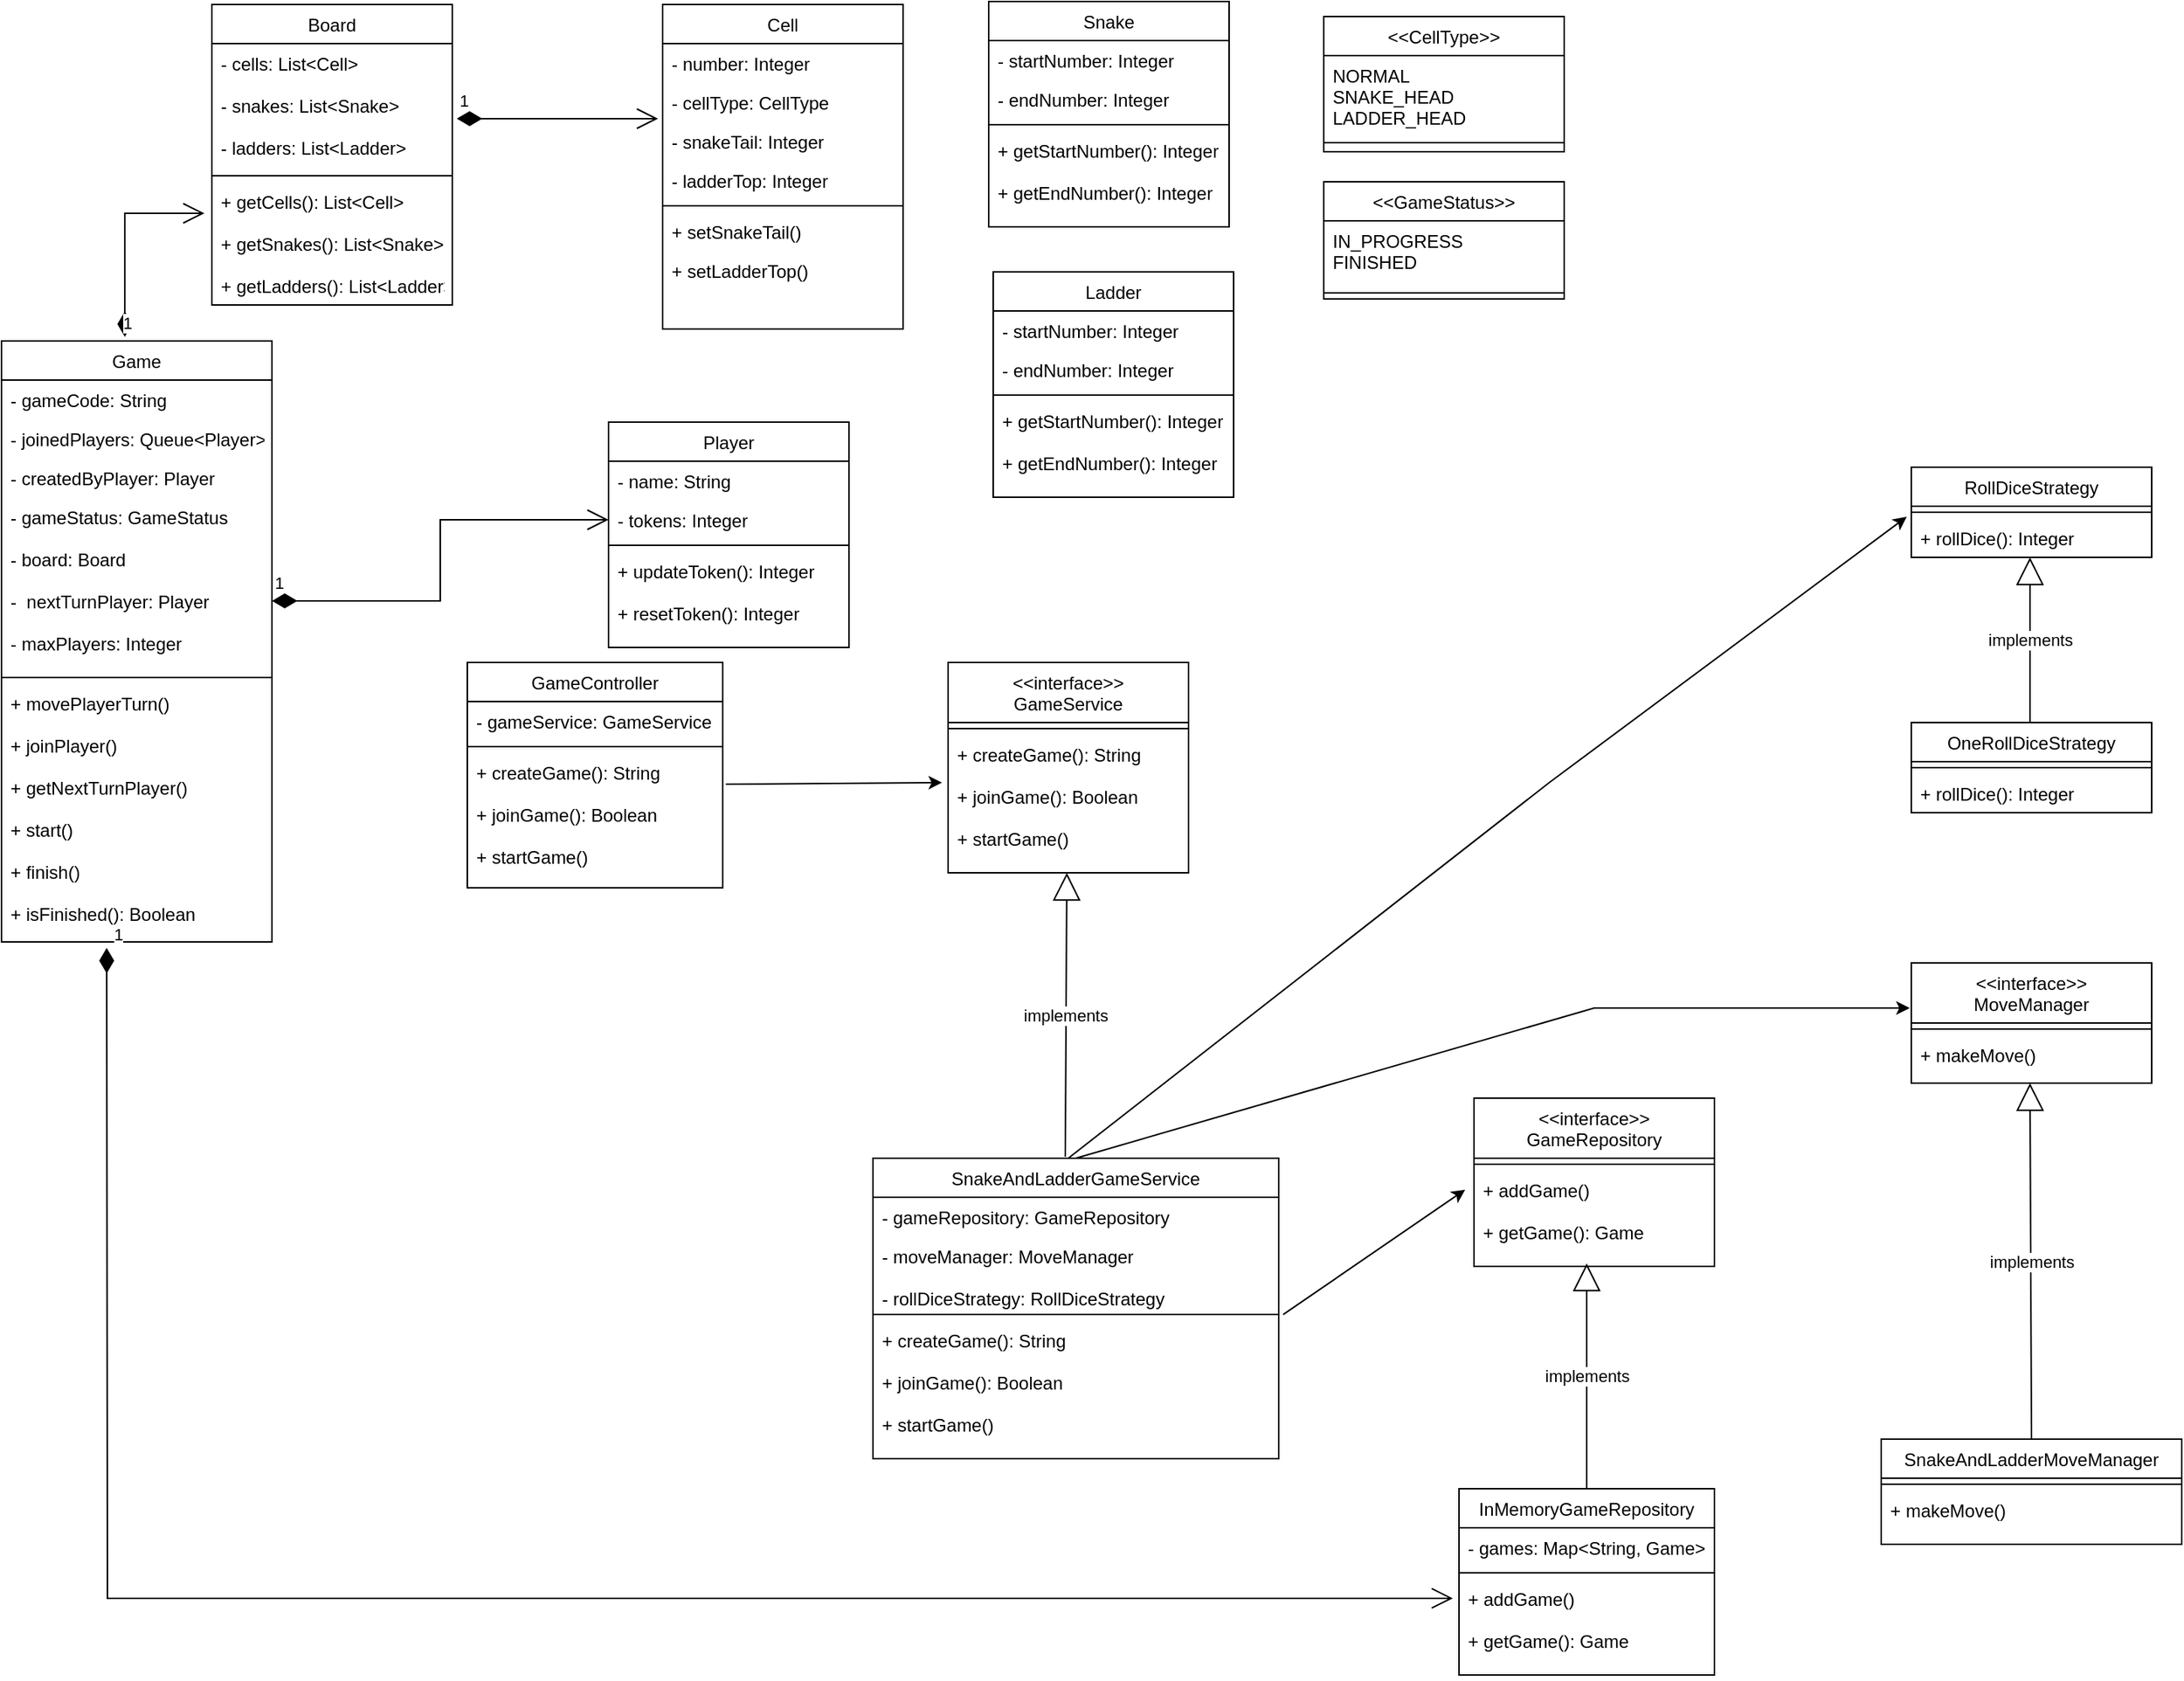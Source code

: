 <mxfile version="21.2.9" type="github">
  <diagram id="C5RBs43oDa-KdzZeNtuy" name="Page-1">
    <mxGraphModel dx="2177" dy="1227" grid="1" gridSize="10" guides="1" tooltips="1" connect="1" arrows="1" fold="1" page="1" pageScale="1" pageWidth="827" pageHeight="1169" math="0" shadow="0">
      <root>
        <mxCell id="WIyWlLk6GJQsqaUBKTNV-0" />
        <mxCell id="WIyWlLk6GJQsqaUBKTNV-1" parent="WIyWlLk6GJQsqaUBKTNV-0" />
        <mxCell id="zkfFHV4jXpPFQw0GAbJ--17" value="Cell" style="swimlane;fontStyle=0;align=center;verticalAlign=top;childLayout=stackLayout;horizontal=1;startSize=26;horizontalStack=0;resizeParent=1;resizeLast=0;collapsible=1;marginBottom=0;rounded=0;shadow=0;strokeWidth=1;" parent="WIyWlLk6GJQsqaUBKTNV-1" vertex="1">
          <mxGeometry x="450" y="2" width="160" height="216" as="geometry">
            <mxRectangle x="550" y="140" width="160" height="26" as="alternateBounds" />
          </mxGeometry>
        </mxCell>
        <mxCell id="zkfFHV4jXpPFQw0GAbJ--18" value="- number: Integer" style="text;align=left;verticalAlign=top;spacingLeft=4;spacingRight=4;overflow=hidden;rotatable=0;points=[[0,0.5],[1,0.5]];portConstraint=eastwest;" parent="zkfFHV4jXpPFQw0GAbJ--17" vertex="1">
          <mxGeometry y="26" width="160" height="26" as="geometry" />
        </mxCell>
        <mxCell id="zkfFHV4jXpPFQw0GAbJ--19" value="- cellType: CellType" style="text;align=left;verticalAlign=top;spacingLeft=4;spacingRight=4;overflow=hidden;rotatable=0;points=[[0,0.5],[1,0.5]];portConstraint=eastwest;rounded=0;shadow=0;html=0;" parent="zkfFHV4jXpPFQw0GAbJ--17" vertex="1">
          <mxGeometry y="52" width="160" height="26" as="geometry" />
        </mxCell>
        <mxCell id="zkfFHV4jXpPFQw0GAbJ--20" value="- snakeTail: Integer" style="text;align=left;verticalAlign=top;spacingLeft=4;spacingRight=4;overflow=hidden;rotatable=0;points=[[0,0.5],[1,0.5]];portConstraint=eastwest;rounded=0;shadow=0;html=0;" parent="zkfFHV4jXpPFQw0GAbJ--17" vertex="1">
          <mxGeometry y="78" width="160" height="26" as="geometry" />
        </mxCell>
        <mxCell id="zkfFHV4jXpPFQw0GAbJ--21" value="- ladderTop: Integer" style="text;align=left;verticalAlign=top;spacingLeft=4;spacingRight=4;overflow=hidden;rotatable=0;points=[[0,0.5],[1,0.5]];portConstraint=eastwest;rounded=0;shadow=0;html=0;" parent="zkfFHV4jXpPFQw0GAbJ--17" vertex="1">
          <mxGeometry y="104" width="160" height="26" as="geometry" />
        </mxCell>
        <mxCell id="zkfFHV4jXpPFQw0GAbJ--23" value="" style="line;html=1;strokeWidth=1;align=left;verticalAlign=middle;spacingTop=-1;spacingLeft=3;spacingRight=3;rotatable=0;labelPosition=right;points=[];portConstraint=eastwest;" parent="zkfFHV4jXpPFQw0GAbJ--17" vertex="1">
          <mxGeometry y="130" width="160" height="8" as="geometry" />
        </mxCell>
        <mxCell id="zkfFHV4jXpPFQw0GAbJ--24" value="+ setSnakeTail()" style="text;align=left;verticalAlign=top;spacingLeft=4;spacingRight=4;overflow=hidden;rotatable=0;points=[[0,0.5],[1,0.5]];portConstraint=eastwest;" parent="zkfFHV4jXpPFQw0GAbJ--17" vertex="1">
          <mxGeometry y="138" width="160" height="26" as="geometry" />
        </mxCell>
        <mxCell id="zkfFHV4jXpPFQw0GAbJ--25" value="+ setLadderTop()" style="text;align=left;verticalAlign=top;spacingLeft=4;spacingRight=4;overflow=hidden;rotatable=0;points=[[0,0.5],[1,0.5]];portConstraint=eastwest;" parent="zkfFHV4jXpPFQw0GAbJ--17" vertex="1">
          <mxGeometry y="164" width="160" height="26" as="geometry" />
        </mxCell>
        <mxCell id="9bd_ATraRKnkrkpEEzWT-12" value="Game" style="swimlane;fontStyle=0;align=center;verticalAlign=top;childLayout=stackLayout;horizontal=1;startSize=26;horizontalStack=0;resizeParent=1;resizeLast=0;collapsible=1;marginBottom=0;rounded=0;shadow=0;strokeWidth=1;" parent="WIyWlLk6GJQsqaUBKTNV-1" vertex="1">
          <mxGeometry x="10" y="226" width="180" height="400" as="geometry">
            <mxRectangle x="550" y="140" width="160" height="26" as="alternateBounds" />
          </mxGeometry>
        </mxCell>
        <mxCell id="9bd_ATraRKnkrkpEEzWT-13" value="- gameCode: String" style="text;align=left;verticalAlign=top;spacingLeft=4;spacingRight=4;overflow=hidden;rotatable=0;points=[[0,0.5],[1,0.5]];portConstraint=eastwest;" parent="9bd_ATraRKnkrkpEEzWT-12" vertex="1">
          <mxGeometry y="26" width="180" height="26" as="geometry" />
        </mxCell>
        <mxCell id="9bd_ATraRKnkrkpEEzWT-14" value="- joinedPlayers: Queue&lt;Player&gt;" style="text;align=left;verticalAlign=top;spacingLeft=4;spacingRight=4;overflow=hidden;rotatable=0;points=[[0,0.5],[1,0.5]];portConstraint=eastwest;rounded=0;shadow=0;html=0;" parent="9bd_ATraRKnkrkpEEzWT-12" vertex="1">
          <mxGeometry y="52" width="180" height="26" as="geometry" />
        </mxCell>
        <mxCell id="9bd_ATraRKnkrkpEEzWT-15" value="- createdByPlayer: Player" style="text;align=left;verticalAlign=top;spacingLeft=4;spacingRight=4;overflow=hidden;rotatable=0;points=[[0,0.5],[1,0.5]];portConstraint=eastwest;rounded=0;shadow=0;html=0;" parent="9bd_ATraRKnkrkpEEzWT-12" vertex="1">
          <mxGeometry y="78" width="180" height="26" as="geometry" />
        </mxCell>
        <mxCell id="9bd_ATraRKnkrkpEEzWT-16" value="- gameStatus: GameStatus&#xa;&#xa;- board: Board&#xa;&#xa;-  nextTurnPlayer: Player&#xa;&#xa;- maxPlayers: Integer" style="text;align=left;verticalAlign=top;spacingLeft=4;spacingRight=4;overflow=hidden;rotatable=0;points=[[0,0.5],[1,0.5]];portConstraint=eastwest;rounded=0;shadow=0;html=0;" parent="9bd_ATraRKnkrkpEEzWT-12" vertex="1">
          <mxGeometry y="104" width="180" height="116" as="geometry" />
        </mxCell>
        <mxCell id="9bd_ATraRKnkrkpEEzWT-17" value="" style="line;html=1;strokeWidth=1;align=left;verticalAlign=middle;spacingTop=-1;spacingLeft=3;spacingRight=3;rotatable=0;labelPosition=right;points=[];portConstraint=eastwest;" parent="9bd_ATraRKnkrkpEEzWT-12" vertex="1">
          <mxGeometry y="220" width="180" height="8" as="geometry" />
        </mxCell>
        <mxCell id="9bd_ATraRKnkrkpEEzWT-19" value="+ movePlayerTurn()&#xa;&#xa;+ joinPlayer()&#xa;&#xa;+ getNextTurnPlayer()&#xa;&#xa;+ start()&#xa;&#xa;+ finish()&#xa;&#xa;+ isFinished(): Boolean&#xa;&#xa;" style="text;align=left;verticalAlign=top;spacingLeft=4;spacingRight=4;overflow=hidden;rotatable=0;points=[[0,0.5],[1,0.5]];portConstraint=eastwest;" parent="9bd_ATraRKnkrkpEEzWT-12" vertex="1">
          <mxGeometry y="228" width="180" height="172" as="geometry" />
        </mxCell>
        <mxCell id="9bd_ATraRKnkrkpEEzWT-21" value="Ladder" style="swimlane;fontStyle=0;align=center;verticalAlign=top;childLayout=stackLayout;horizontal=1;startSize=26;horizontalStack=0;resizeParent=1;resizeLast=0;collapsible=1;marginBottom=0;rounded=0;shadow=0;strokeWidth=1;" parent="WIyWlLk6GJQsqaUBKTNV-1" vertex="1">
          <mxGeometry x="670" y="180" width="160" height="150" as="geometry">
            <mxRectangle x="550" y="140" width="160" height="26" as="alternateBounds" />
          </mxGeometry>
        </mxCell>
        <mxCell id="9bd_ATraRKnkrkpEEzWT-22" value="- startNumber: Integer " style="text;align=left;verticalAlign=top;spacingLeft=4;spacingRight=4;overflow=hidden;rotatable=0;points=[[0,0.5],[1,0.5]];portConstraint=eastwest;" parent="9bd_ATraRKnkrkpEEzWT-21" vertex="1">
          <mxGeometry y="26" width="160" height="26" as="geometry" />
        </mxCell>
        <mxCell id="9bd_ATraRKnkrkpEEzWT-23" value="- endNumber: Integer" style="text;align=left;verticalAlign=top;spacingLeft=4;spacingRight=4;overflow=hidden;rotatable=0;points=[[0,0.5],[1,0.5]];portConstraint=eastwest;rounded=0;shadow=0;html=0;" parent="9bd_ATraRKnkrkpEEzWT-21" vertex="1">
          <mxGeometry y="52" width="160" height="26" as="geometry" />
        </mxCell>
        <mxCell id="9bd_ATraRKnkrkpEEzWT-26" value="" style="line;html=1;strokeWidth=1;align=left;verticalAlign=middle;spacingTop=-1;spacingLeft=3;spacingRight=3;rotatable=0;labelPosition=right;points=[];portConstraint=eastwest;" parent="9bd_ATraRKnkrkpEEzWT-21" vertex="1">
          <mxGeometry y="78" width="160" height="8" as="geometry" />
        </mxCell>
        <mxCell id="9bd_ATraRKnkrkpEEzWT-27" value="+ getStartNumber(): Integer&#xa;&#xa;+ getEndNumber(): Integer" style="text;align=left;verticalAlign=top;spacingLeft=4;spacingRight=4;overflow=hidden;rotatable=0;points=[[0,0.5],[1,0.5]];portConstraint=eastwest;" parent="9bd_ATraRKnkrkpEEzWT-21" vertex="1">
          <mxGeometry y="86" width="160" height="64" as="geometry" />
        </mxCell>
        <mxCell id="9bd_ATraRKnkrkpEEzWT-28" value="Snake" style="swimlane;fontStyle=0;align=center;verticalAlign=top;childLayout=stackLayout;horizontal=1;startSize=26;horizontalStack=0;resizeParent=1;resizeLast=0;collapsible=1;marginBottom=0;rounded=0;shadow=0;strokeWidth=1;" parent="WIyWlLk6GJQsqaUBKTNV-1" vertex="1">
          <mxGeometry x="667" width="160" height="150" as="geometry">
            <mxRectangle x="550" y="140" width="160" height="26" as="alternateBounds" />
          </mxGeometry>
        </mxCell>
        <mxCell id="9bd_ATraRKnkrkpEEzWT-29" value="- startNumber: Integer " style="text;align=left;verticalAlign=top;spacingLeft=4;spacingRight=4;overflow=hidden;rotatable=0;points=[[0,0.5],[1,0.5]];portConstraint=eastwest;" parent="9bd_ATraRKnkrkpEEzWT-28" vertex="1">
          <mxGeometry y="26" width="160" height="26" as="geometry" />
        </mxCell>
        <mxCell id="9bd_ATraRKnkrkpEEzWT-30" value="- endNumber: Integer" style="text;align=left;verticalAlign=top;spacingLeft=4;spacingRight=4;overflow=hidden;rotatable=0;points=[[0,0.5],[1,0.5]];portConstraint=eastwest;rounded=0;shadow=0;html=0;" parent="9bd_ATraRKnkrkpEEzWT-28" vertex="1">
          <mxGeometry y="52" width="160" height="26" as="geometry" />
        </mxCell>
        <mxCell id="9bd_ATraRKnkrkpEEzWT-31" value="" style="line;html=1;strokeWidth=1;align=left;verticalAlign=middle;spacingTop=-1;spacingLeft=3;spacingRight=3;rotatable=0;labelPosition=right;points=[];portConstraint=eastwest;" parent="9bd_ATraRKnkrkpEEzWT-28" vertex="1">
          <mxGeometry y="78" width="160" height="8" as="geometry" />
        </mxCell>
        <mxCell id="9bd_ATraRKnkrkpEEzWT-32" value="+ getStartNumber(): Integer&#xa;&#xa;+ getEndNumber(): Integer" style="text;align=left;verticalAlign=top;spacingLeft=4;spacingRight=4;overflow=hidden;rotatable=0;points=[[0,0.5],[1,0.5]];portConstraint=eastwest;" parent="9bd_ATraRKnkrkpEEzWT-28" vertex="1">
          <mxGeometry y="86" width="160" height="64" as="geometry" />
        </mxCell>
        <mxCell id="9bd_ATraRKnkrkpEEzWT-33" value="Player" style="swimlane;fontStyle=0;align=center;verticalAlign=top;childLayout=stackLayout;horizontal=1;startSize=26;horizontalStack=0;resizeParent=1;resizeLast=0;collapsible=1;marginBottom=0;rounded=0;shadow=0;strokeWidth=1;" parent="WIyWlLk6GJQsqaUBKTNV-1" vertex="1">
          <mxGeometry x="414" y="280" width="160" height="150" as="geometry">
            <mxRectangle x="550" y="140" width="160" height="26" as="alternateBounds" />
          </mxGeometry>
        </mxCell>
        <mxCell id="9bd_ATraRKnkrkpEEzWT-34" value="- name: String " style="text;align=left;verticalAlign=top;spacingLeft=4;spacingRight=4;overflow=hidden;rotatable=0;points=[[0,0.5],[1,0.5]];portConstraint=eastwest;" parent="9bd_ATraRKnkrkpEEzWT-33" vertex="1">
          <mxGeometry y="26" width="160" height="26" as="geometry" />
        </mxCell>
        <mxCell id="9bd_ATraRKnkrkpEEzWT-35" value="- tokens: Integer" style="text;align=left;verticalAlign=top;spacingLeft=4;spacingRight=4;overflow=hidden;rotatable=0;points=[[0,0.5],[1,0.5]];portConstraint=eastwest;rounded=0;shadow=0;html=0;" parent="9bd_ATraRKnkrkpEEzWT-33" vertex="1">
          <mxGeometry y="52" width="160" height="26" as="geometry" />
        </mxCell>
        <mxCell id="9bd_ATraRKnkrkpEEzWT-36" value="" style="line;html=1;strokeWidth=1;align=left;verticalAlign=middle;spacingTop=-1;spacingLeft=3;spacingRight=3;rotatable=0;labelPosition=right;points=[];portConstraint=eastwest;" parent="9bd_ATraRKnkrkpEEzWT-33" vertex="1">
          <mxGeometry y="78" width="160" height="8" as="geometry" />
        </mxCell>
        <mxCell id="9bd_ATraRKnkrkpEEzWT-37" value="+ updateToken(): Integer&#xa;&#xa;+ resetToken(): Integer" style="text;align=left;verticalAlign=top;spacingLeft=4;spacingRight=4;overflow=hidden;rotatable=0;points=[[0,0.5],[1,0.5]];portConstraint=eastwest;" parent="9bd_ATraRKnkrkpEEzWT-33" vertex="1">
          <mxGeometry y="86" width="160" height="64" as="geometry" />
        </mxCell>
        <mxCell id="9bd_ATraRKnkrkpEEzWT-38" value="&lt;&lt;GameStatus&gt;&gt;&#xa;" style="swimlane;fontStyle=0;align=center;verticalAlign=top;childLayout=stackLayout;horizontal=1;startSize=26;horizontalStack=0;resizeParent=1;resizeLast=0;collapsible=1;marginBottom=0;rounded=0;shadow=0;strokeWidth=1;" parent="WIyWlLk6GJQsqaUBKTNV-1" vertex="1">
          <mxGeometry x="890" y="120" width="160" height="78" as="geometry">
            <mxRectangle x="550" y="140" width="160" height="26" as="alternateBounds" />
          </mxGeometry>
        </mxCell>
        <mxCell id="9bd_ATraRKnkrkpEEzWT-39" value="IN_PROGRESS&#xa;FINISHED" style="text;align=left;verticalAlign=top;spacingLeft=4;spacingRight=4;overflow=hidden;rotatable=0;points=[[0,0.5],[1,0.5]];portConstraint=eastwest;" parent="9bd_ATraRKnkrkpEEzWT-38" vertex="1">
          <mxGeometry y="26" width="160" height="44" as="geometry" />
        </mxCell>
        <mxCell id="9bd_ATraRKnkrkpEEzWT-41" value="" style="line;html=1;strokeWidth=1;align=left;verticalAlign=middle;spacingTop=-1;spacingLeft=3;spacingRight=3;rotatable=0;labelPosition=right;points=[];portConstraint=eastwest;" parent="9bd_ATraRKnkrkpEEzWT-38" vertex="1">
          <mxGeometry y="70" width="160" height="8" as="geometry" />
        </mxCell>
        <mxCell id="9bd_ATraRKnkrkpEEzWT-43" value="Board" style="swimlane;fontStyle=0;align=center;verticalAlign=top;childLayout=stackLayout;horizontal=1;startSize=26;horizontalStack=0;resizeParent=1;resizeLast=0;collapsible=1;marginBottom=0;rounded=0;shadow=0;strokeWidth=1;" parent="WIyWlLk6GJQsqaUBKTNV-1" vertex="1">
          <mxGeometry x="150" y="2" width="160" height="200" as="geometry">
            <mxRectangle x="550" y="140" width="160" height="26" as="alternateBounds" />
          </mxGeometry>
        </mxCell>
        <mxCell id="9bd_ATraRKnkrkpEEzWT-44" value="- cells: List&lt;Cell&gt;&#xa;&#xa;- snakes: List&lt;Snake&gt;&#xa;&#xa;- ladders: List&lt;Ladder&gt;" style="text;align=left;verticalAlign=top;spacingLeft=4;spacingRight=4;overflow=hidden;rotatable=0;points=[[0,0.5],[1,0.5]];portConstraint=eastwest;" parent="9bd_ATraRKnkrkpEEzWT-43" vertex="1">
          <mxGeometry y="26" width="160" height="84" as="geometry" />
        </mxCell>
        <mxCell id="9bd_ATraRKnkrkpEEzWT-45" value="" style="line;html=1;strokeWidth=1;align=left;verticalAlign=middle;spacingTop=-1;spacingLeft=3;spacingRight=3;rotatable=0;labelPosition=right;points=[];portConstraint=eastwest;" parent="9bd_ATraRKnkrkpEEzWT-43" vertex="1">
          <mxGeometry y="110" width="160" height="8" as="geometry" />
        </mxCell>
        <mxCell id="9bd_ATraRKnkrkpEEzWT-46" value="+ getCells(): List&lt;Cell&gt;&#xa;&#xa;+ getSnakes(): List&lt;Snake&gt;&#xa;&#xa;+ getLadders(): List&lt;Ladder&gt;" style="text;align=left;verticalAlign=top;spacingLeft=4;spacingRight=4;overflow=hidden;rotatable=0;points=[[0,0.5],[1,0.5]];portConstraint=eastwest;" parent="9bd_ATraRKnkrkpEEzWT-43" vertex="1">
          <mxGeometry y="118" width="160" height="82" as="geometry" />
        </mxCell>
        <mxCell id="9bd_ATraRKnkrkpEEzWT-47" value="&lt;&lt;CellType&gt;&gt;&#xa;" style="swimlane;fontStyle=0;align=center;verticalAlign=top;childLayout=stackLayout;horizontal=1;startSize=26;horizontalStack=0;resizeParent=1;resizeLast=0;collapsible=1;marginBottom=0;rounded=0;shadow=0;strokeWidth=1;" parent="WIyWlLk6GJQsqaUBKTNV-1" vertex="1">
          <mxGeometry x="890" y="10" width="160" height="90" as="geometry">
            <mxRectangle x="550" y="140" width="160" height="26" as="alternateBounds" />
          </mxGeometry>
        </mxCell>
        <mxCell id="9bd_ATraRKnkrkpEEzWT-48" value="NORMAL&#xa;SNAKE_HEAD&#xa;LADDER_HEAD" style="text;align=left;verticalAlign=top;spacingLeft=4;spacingRight=4;overflow=hidden;rotatable=0;points=[[0,0.5],[1,0.5]];portConstraint=eastwest;" parent="9bd_ATraRKnkrkpEEzWT-47" vertex="1">
          <mxGeometry y="26" width="160" height="54" as="geometry" />
        </mxCell>
        <mxCell id="9bd_ATraRKnkrkpEEzWT-49" value="" style="line;html=1;strokeWidth=1;align=left;verticalAlign=middle;spacingTop=-1;spacingLeft=3;spacingRight=3;rotatable=0;labelPosition=right;points=[];portConstraint=eastwest;" parent="9bd_ATraRKnkrkpEEzWT-47" vertex="1">
          <mxGeometry y="80" width="160" height="8" as="geometry" />
        </mxCell>
        <mxCell id="PrcqyySlDZBZl_vr6Skr-0" value="&lt;&lt;interface&gt;&gt;&#xa;GameRepository" style="swimlane;fontStyle=0;align=center;verticalAlign=top;childLayout=stackLayout;horizontal=1;startSize=40;horizontalStack=0;resizeParent=1;resizeLast=0;collapsible=1;marginBottom=0;rounded=0;shadow=0;strokeWidth=1;" vertex="1" parent="WIyWlLk6GJQsqaUBKTNV-1">
          <mxGeometry x="990" y="730" width="160" height="112" as="geometry">
            <mxRectangle x="550" y="140" width="160" height="26" as="alternateBounds" />
          </mxGeometry>
        </mxCell>
        <mxCell id="PrcqyySlDZBZl_vr6Skr-3" value="" style="line;html=1;strokeWidth=1;align=left;verticalAlign=middle;spacingTop=-1;spacingLeft=3;spacingRight=3;rotatable=0;labelPosition=right;points=[];portConstraint=eastwest;" vertex="1" parent="PrcqyySlDZBZl_vr6Skr-0">
          <mxGeometry y="40" width="160" height="8" as="geometry" />
        </mxCell>
        <mxCell id="PrcqyySlDZBZl_vr6Skr-4" value="+ addGame()&#xa;&#xa;+ getGame(): Game" style="text;align=left;verticalAlign=top;spacingLeft=4;spacingRight=4;overflow=hidden;rotatable=0;points=[[0,0.5],[1,0.5]];portConstraint=eastwest;" vertex="1" parent="PrcqyySlDZBZl_vr6Skr-0">
          <mxGeometry y="48" width="160" height="64" as="geometry" />
        </mxCell>
        <mxCell id="PrcqyySlDZBZl_vr6Skr-5" value="InMemoryGameRepository&#xa;" style="swimlane;fontStyle=0;align=center;verticalAlign=top;childLayout=stackLayout;horizontal=1;startSize=26;horizontalStack=0;resizeParent=1;resizeLast=0;collapsible=1;marginBottom=0;rounded=0;shadow=0;strokeWidth=1;" vertex="1" parent="WIyWlLk6GJQsqaUBKTNV-1">
          <mxGeometry x="980" y="990" width="170" height="124" as="geometry">
            <mxRectangle x="550" y="140" width="160" height="26" as="alternateBounds" />
          </mxGeometry>
        </mxCell>
        <mxCell id="PrcqyySlDZBZl_vr6Skr-6" value="- games: Map&lt;String, Game&gt;" style="text;align=left;verticalAlign=top;spacingLeft=4;spacingRight=4;overflow=hidden;rotatable=0;points=[[0,0.5],[1,0.5]];portConstraint=eastwest;" vertex="1" parent="PrcqyySlDZBZl_vr6Skr-5">
          <mxGeometry y="26" width="170" height="26" as="geometry" />
        </mxCell>
        <mxCell id="PrcqyySlDZBZl_vr6Skr-8" value="" style="line;html=1;strokeWidth=1;align=left;verticalAlign=middle;spacingTop=-1;spacingLeft=3;spacingRight=3;rotatable=0;labelPosition=right;points=[];portConstraint=eastwest;" vertex="1" parent="PrcqyySlDZBZl_vr6Skr-5">
          <mxGeometry y="52" width="170" height="8" as="geometry" />
        </mxCell>
        <mxCell id="PrcqyySlDZBZl_vr6Skr-9" value="+ addGame()&#xa;&#xa;+ getGame(): Game" style="text;align=left;verticalAlign=top;spacingLeft=4;spacingRight=4;overflow=hidden;rotatable=0;points=[[0,0.5],[1,0.5]];portConstraint=eastwest;" vertex="1" parent="PrcqyySlDZBZl_vr6Skr-5">
          <mxGeometry y="60" width="170" height="64" as="geometry" />
        </mxCell>
        <mxCell id="PrcqyySlDZBZl_vr6Skr-10" value="implements" style="endArrow=block;endSize=16;endFill=0;html=1;rounded=0;exitX=0.5;exitY=0;exitDx=0;exitDy=0;" edge="1" parent="WIyWlLk6GJQsqaUBKTNV-1" source="PrcqyySlDZBZl_vr6Skr-5">
          <mxGeometry width="160" relative="1" as="geometry">
            <mxPoint x="1060" y="500" as="sourcePoint" />
            <mxPoint x="1065" y="840" as="targetPoint" />
          </mxGeometry>
        </mxCell>
        <mxCell id="PrcqyySlDZBZl_vr6Skr-11" value="&lt;&lt;interface&gt;&gt;&#xa;GameService" style="swimlane;fontStyle=0;align=center;verticalAlign=top;childLayout=stackLayout;horizontal=1;startSize=40;horizontalStack=0;resizeParent=1;resizeLast=0;collapsible=1;marginBottom=0;rounded=0;shadow=0;strokeWidth=1;" vertex="1" parent="WIyWlLk6GJQsqaUBKTNV-1">
          <mxGeometry x="640" y="440" width="160" height="140" as="geometry">
            <mxRectangle x="550" y="140" width="160" height="26" as="alternateBounds" />
          </mxGeometry>
        </mxCell>
        <mxCell id="PrcqyySlDZBZl_vr6Skr-14" value="" style="line;html=1;strokeWidth=1;align=left;verticalAlign=middle;spacingTop=-1;spacingLeft=3;spacingRight=3;rotatable=0;labelPosition=right;points=[];portConstraint=eastwest;" vertex="1" parent="PrcqyySlDZBZl_vr6Skr-11">
          <mxGeometry y="40" width="160" height="8" as="geometry" />
        </mxCell>
        <mxCell id="PrcqyySlDZBZl_vr6Skr-15" value="+ createGame(): String&#xa;&#xa;+ joinGame(): Boolean&#xa;&#xa;+ startGame()" style="text;align=left;verticalAlign=top;spacingLeft=4;spacingRight=4;overflow=hidden;rotatable=0;points=[[0,0.5],[1,0.5]];portConstraint=eastwest;" vertex="1" parent="PrcqyySlDZBZl_vr6Skr-11">
          <mxGeometry y="48" width="160" height="82" as="geometry" />
        </mxCell>
        <mxCell id="PrcqyySlDZBZl_vr6Skr-16" value="SnakeAndLadderGameService" style="swimlane;fontStyle=0;align=center;verticalAlign=top;childLayout=stackLayout;horizontal=1;startSize=26;horizontalStack=0;resizeParent=1;resizeLast=0;collapsible=1;marginBottom=0;rounded=0;shadow=0;strokeWidth=1;" vertex="1" parent="WIyWlLk6GJQsqaUBKTNV-1">
          <mxGeometry x="590" y="770" width="270" height="200" as="geometry">
            <mxRectangle x="550" y="140" width="160" height="26" as="alternateBounds" />
          </mxGeometry>
        </mxCell>
        <mxCell id="PrcqyySlDZBZl_vr6Skr-17" value="- gameRepository: GameRepository" style="text;align=left;verticalAlign=top;spacingLeft=4;spacingRight=4;overflow=hidden;rotatable=0;points=[[0,0.5],[1,0.5]];portConstraint=eastwest;" vertex="1" parent="PrcqyySlDZBZl_vr6Skr-16">
          <mxGeometry y="26" width="270" height="26" as="geometry" />
        </mxCell>
        <mxCell id="PrcqyySlDZBZl_vr6Skr-18" value="- moveManager: MoveManager&#xa;&#xa;- rollDiceStrategy: RollDiceStrategy" style="text;align=left;verticalAlign=top;spacingLeft=4;spacingRight=4;overflow=hidden;rotatable=0;points=[[0,0.5],[1,0.5]];portConstraint=eastwest;rounded=0;shadow=0;html=0;" vertex="1" parent="PrcqyySlDZBZl_vr6Skr-16">
          <mxGeometry y="52" width="270" height="48" as="geometry" />
        </mxCell>
        <mxCell id="PrcqyySlDZBZl_vr6Skr-19" value="" style="line;html=1;strokeWidth=1;align=left;verticalAlign=middle;spacingTop=-1;spacingLeft=3;spacingRight=3;rotatable=0;labelPosition=right;points=[];portConstraint=eastwest;" vertex="1" parent="PrcqyySlDZBZl_vr6Skr-16">
          <mxGeometry y="100" width="270" height="8" as="geometry" />
        </mxCell>
        <mxCell id="PrcqyySlDZBZl_vr6Skr-20" value="+ createGame(): String&#xa;&#xa;+ joinGame(): Boolean&#xa;&#xa;+ startGame()" style="text;align=left;verticalAlign=top;spacingLeft=4;spacingRight=4;overflow=hidden;rotatable=0;points=[[0,0.5],[1,0.5]];portConstraint=eastwest;" vertex="1" parent="PrcqyySlDZBZl_vr6Skr-16">
          <mxGeometry y="108" width="270" height="92" as="geometry" />
        </mxCell>
        <mxCell id="PrcqyySlDZBZl_vr6Skr-21" value="implements" style="endArrow=block;endSize=16;endFill=0;html=1;rounded=0;exitX=0.474;exitY=-0.005;exitDx=0;exitDy=0;exitPerimeter=0;" edge="1" parent="WIyWlLk6GJQsqaUBKTNV-1" source="PrcqyySlDZBZl_vr6Skr-16">
          <mxGeometry width="160" relative="1" as="geometry">
            <mxPoint x="721" y="456" as="sourcePoint" />
            <mxPoint x="719" y="580" as="targetPoint" />
          </mxGeometry>
        </mxCell>
        <mxCell id="PrcqyySlDZBZl_vr6Skr-22" value="GameController" style="swimlane;fontStyle=0;align=center;verticalAlign=top;childLayout=stackLayout;horizontal=1;startSize=26;horizontalStack=0;resizeParent=1;resizeLast=0;collapsible=1;marginBottom=0;rounded=0;shadow=0;strokeWidth=1;" vertex="1" parent="WIyWlLk6GJQsqaUBKTNV-1">
          <mxGeometry x="320" y="440" width="170" height="150" as="geometry">
            <mxRectangle x="550" y="140" width="160" height="26" as="alternateBounds" />
          </mxGeometry>
        </mxCell>
        <mxCell id="PrcqyySlDZBZl_vr6Skr-23" value="- gameService: GameService" style="text;align=left;verticalAlign=top;spacingLeft=4;spacingRight=4;overflow=hidden;rotatable=0;points=[[0,0.5],[1,0.5]];portConstraint=eastwest;" vertex="1" parent="PrcqyySlDZBZl_vr6Skr-22">
          <mxGeometry y="26" width="170" height="26" as="geometry" />
        </mxCell>
        <mxCell id="PrcqyySlDZBZl_vr6Skr-25" value="" style="line;html=1;strokeWidth=1;align=left;verticalAlign=middle;spacingTop=-1;spacingLeft=3;spacingRight=3;rotatable=0;labelPosition=right;points=[];portConstraint=eastwest;" vertex="1" parent="PrcqyySlDZBZl_vr6Skr-22">
          <mxGeometry y="52" width="170" height="8" as="geometry" />
        </mxCell>
        <mxCell id="PrcqyySlDZBZl_vr6Skr-26" value="+ createGame(): String&#xa;&#xa;+ joinGame(): Boolean&#xa;&#xa;+ startGame()" style="text;align=left;verticalAlign=top;spacingLeft=4;spacingRight=4;overflow=hidden;rotatable=0;points=[[0,0.5],[1,0.5]];portConstraint=eastwest;" vertex="1" parent="PrcqyySlDZBZl_vr6Skr-22">
          <mxGeometry y="60" width="170" height="80" as="geometry" />
        </mxCell>
        <mxCell id="PrcqyySlDZBZl_vr6Skr-27" value="RollDiceStrategy" style="swimlane;fontStyle=0;align=center;verticalAlign=top;childLayout=stackLayout;horizontal=1;startSize=26;horizontalStack=0;resizeParent=1;resizeLast=0;collapsible=1;marginBottom=0;rounded=0;shadow=0;strokeWidth=1;" vertex="1" parent="WIyWlLk6GJQsqaUBKTNV-1">
          <mxGeometry x="1281" y="310" width="160" height="60" as="geometry">
            <mxRectangle x="550" y="140" width="160" height="26" as="alternateBounds" />
          </mxGeometry>
        </mxCell>
        <mxCell id="PrcqyySlDZBZl_vr6Skr-30" value="" style="line;html=1;strokeWidth=1;align=left;verticalAlign=middle;spacingTop=-1;spacingLeft=3;spacingRight=3;rotatable=0;labelPosition=right;points=[];portConstraint=eastwest;" vertex="1" parent="PrcqyySlDZBZl_vr6Skr-27">
          <mxGeometry y="26" width="160" height="8" as="geometry" />
        </mxCell>
        <mxCell id="PrcqyySlDZBZl_vr6Skr-31" value="+ rollDice(): Integer" style="text;align=left;verticalAlign=top;spacingLeft=4;spacingRight=4;overflow=hidden;rotatable=0;points=[[0,0.5],[1,0.5]];portConstraint=eastwest;" vertex="1" parent="PrcqyySlDZBZl_vr6Skr-27">
          <mxGeometry y="34" width="160" height="26" as="geometry" />
        </mxCell>
        <mxCell id="PrcqyySlDZBZl_vr6Skr-32" value="OneRollDiceStrategy" style="swimlane;fontStyle=0;align=center;verticalAlign=top;childLayout=stackLayout;horizontal=1;startSize=26;horizontalStack=0;resizeParent=1;resizeLast=0;collapsible=1;marginBottom=0;rounded=0;shadow=0;strokeWidth=1;" vertex="1" parent="WIyWlLk6GJQsqaUBKTNV-1">
          <mxGeometry x="1281" y="480" width="160" height="60" as="geometry">
            <mxRectangle x="550" y="140" width="160" height="26" as="alternateBounds" />
          </mxGeometry>
        </mxCell>
        <mxCell id="PrcqyySlDZBZl_vr6Skr-35" value="" style="line;html=1;strokeWidth=1;align=left;verticalAlign=middle;spacingTop=-1;spacingLeft=3;spacingRight=3;rotatable=0;labelPosition=right;points=[];portConstraint=eastwest;" vertex="1" parent="PrcqyySlDZBZl_vr6Skr-32">
          <mxGeometry y="26" width="160" height="8" as="geometry" />
        </mxCell>
        <mxCell id="PrcqyySlDZBZl_vr6Skr-36" value="+ rollDice(): Integer&#xa;" style="text;align=left;verticalAlign=top;spacingLeft=4;spacingRight=4;overflow=hidden;rotatable=0;points=[[0,0.5],[1,0.5]];portConstraint=eastwest;" vertex="1" parent="PrcqyySlDZBZl_vr6Skr-32">
          <mxGeometry y="34" width="160" height="26" as="geometry" />
        </mxCell>
        <mxCell id="PrcqyySlDZBZl_vr6Skr-37" value="implements" style="endArrow=block;endSize=16;endFill=0;html=1;rounded=0;" edge="1" parent="WIyWlLk6GJQsqaUBKTNV-1">
          <mxGeometry width="160" relative="1" as="geometry">
            <mxPoint x="1360" y="480" as="sourcePoint" />
            <mxPoint x="1360" y="370" as="targetPoint" />
          </mxGeometry>
        </mxCell>
        <mxCell id="PrcqyySlDZBZl_vr6Skr-38" value="&lt;&lt;interface&gt;&gt;&#xa;MoveManager" style="swimlane;fontStyle=0;align=center;verticalAlign=top;childLayout=stackLayout;horizontal=1;startSize=40;horizontalStack=0;resizeParent=1;resizeLast=0;collapsible=1;marginBottom=0;rounded=0;shadow=0;strokeWidth=1;" vertex="1" parent="WIyWlLk6GJQsqaUBKTNV-1">
          <mxGeometry x="1281" y="640" width="160" height="80" as="geometry">
            <mxRectangle x="550" y="140" width="160" height="26" as="alternateBounds" />
          </mxGeometry>
        </mxCell>
        <mxCell id="PrcqyySlDZBZl_vr6Skr-41" value="" style="line;html=1;strokeWidth=1;align=left;verticalAlign=middle;spacingTop=-1;spacingLeft=3;spacingRight=3;rotatable=0;labelPosition=right;points=[];portConstraint=eastwest;" vertex="1" parent="PrcqyySlDZBZl_vr6Skr-38">
          <mxGeometry y="40" width="160" height="8" as="geometry" />
        </mxCell>
        <mxCell id="PrcqyySlDZBZl_vr6Skr-42" value="+ makeMove()&#xa;&#xa;" style="text;align=left;verticalAlign=top;spacingLeft=4;spacingRight=4;overflow=hidden;rotatable=0;points=[[0,0.5],[1,0.5]];portConstraint=eastwest;" vertex="1" parent="PrcqyySlDZBZl_vr6Skr-38">
          <mxGeometry y="48" width="160" height="32" as="geometry" />
        </mxCell>
        <mxCell id="PrcqyySlDZBZl_vr6Skr-43" value="SnakeAndLadderMoveManager" style="swimlane;fontStyle=0;align=center;verticalAlign=top;childLayout=stackLayout;horizontal=1;startSize=26;horizontalStack=0;resizeParent=1;resizeLast=0;collapsible=1;marginBottom=0;rounded=0;shadow=0;strokeWidth=1;" vertex="1" parent="WIyWlLk6GJQsqaUBKTNV-1">
          <mxGeometry x="1261" y="957" width="200" height="70" as="geometry">
            <mxRectangle x="550" y="140" width="160" height="26" as="alternateBounds" />
          </mxGeometry>
        </mxCell>
        <mxCell id="PrcqyySlDZBZl_vr6Skr-46" value="" style="line;html=1;strokeWidth=1;align=left;verticalAlign=middle;spacingTop=-1;spacingLeft=3;spacingRight=3;rotatable=0;labelPosition=right;points=[];portConstraint=eastwest;" vertex="1" parent="PrcqyySlDZBZl_vr6Skr-43">
          <mxGeometry y="26" width="200" height="8" as="geometry" />
        </mxCell>
        <mxCell id="PrcqyySlDZBZl_vr6Skr-47" value="+ makeMove()&#xa;" style="text;align=left;verticalAlign=top;spacingLeft=4;spacingRight=4;overflow=hidden;rotatable=0;points=[[0,0.5],[1,0.5]];portConstraint=eastwest;" vertex="1" parent="PrcqyySlDZBZl_vr6Skr-43">
          <mxGeometry y="34" width="200" height="36" as="geometry" />
        </mxCell>
        <mxCell id="PrcqyySlDZBZl_vr6Skr-48" value="implements" style="endArrow=block;endSize=16;endFill=0;html=1;rounded=0;exitX=0.5;exitY=0;exitDx=0;exitDy=0;" edge="1" parent="WIyWlLk6GJQsqaUBKTNV-1" source="PrcqyySlDZBZl_vr6Skr-43">
          <mxGeometry width="160" relative="1" as="geometry">
            <mxPoint x="1362" y="590" as="sourcePoint" />
            <mxPoint x="1360" y="720" as="targetPoint" />
          </mxGeometry>
        </mxCell>
        <mxCell id="PrcqyySlDZBZl_vr6Skr-50" value="" style="endArrow=classic;html=1;rounded=0;exitX=1.012;exitY=0.263;exitDx=0;exitDy=0;exitPerimeter=0;entryX=-0.025;entryY=0.39;entryDx=0;entryDy=0;entryPerimeter=0;" edge="1" parent="WIyWlLk6GJQsqaUBKTNV-1" source="PrcqyySlDZBZl_vr6Skr-26" target="PrcqyySlDZBZl_vr6Skr-15">
          <mxGeometry width="50" height="50" relative="1" as="geometry">
            <mxPoint x="580" y="570" as="sourcePoint" />
            <mxPoint x="630" y="520" as="targetPoint" />
          </mxGeometry>
        </mxCell>
        <mxCell id="PrcqyySlDZBZl_vr6Skr-51" value="" style="endArrow=classic;html=1;rounded=0;entryX=-0.037;entryY=0.203;entryDx=0;entryDy=0;entryPerimeter=0;exitX=1.011;exitY=-0.043;exitDx=0;exitDy=0;exitPerimeter=0;" edge="1" parent="WIyWlLk6GJQsqaUBKTNV-1" source="PrcqyySlDZBZl_vr6Skr-20" target="PrcqyySlDZBZl_vr6Skr-4">
          <mxGeometry width="50" height="50" relative="1" as="geometry">
            <mxPoint x="930" y="860" as="sourcePoint" />
            <mxPoint x="710" y="710" as="targetPoint" />
          </mxGeometry>
        </mxCell>
        <mxCell id="PrcqyySlDZBZl_vr6Skr-52" value="" style="endArrow=classic;html=1;rounded=0;exitX=0.5;exitY=0;exitDx=0;exitDy=0;" edge="1" parent="WIyWlLk6GJQsqaUBKTNV-1" source="PrcqyySlDZBZl_vr6Skr-16">
          <mxGeometry width="50" height="50" relative="1" as="geometry">
            <mxPoint x="730" y="760" as="sourcePoint" />
            <mxPoint x="1280" y="670" as="targetPoint" />
            <Array as="points">
              <mxPoint x="1070" y="670" />
            </Array>
          </mxGeometry>
        </mxCell>
        <mxCell id="PrcqyySlDZBZl_vr6Skr-54" value="" style="endArrow=classic;html=1;rounded=0;entryX=-0.019;entryY=-0.038;entryDx=0;entryDy=0;entryPerimeter=0;" edge="1" parent="WIyWlLk6GJQsqaUBKTNV-1" target="PrcqyySlDZBZl_vr6Skr-31">
          <mxGeometry width="50" height="50" relative="1" as="geometry">
            <mxPoint x="720" y="770" as="sourcePoint" />
            <mxPoint x="1180" y="160" as="targetPoint" />
            <Array as="points">
              <mxPoint x="1040" y="520" />
            </Array>
          </mxGeometry>
        </mxCell>
        <mxCell id="PrcqyySlDZBZl_vr6Skr-56" value="1" style="endArrow=open;html=1;endSize=12;startArrow=diamondThin;startSize=14;startFill=1;edgeStyle=orthogonalEdgeStyle;align=left;verticalAlign=bottom;rounded=0;entryX=-0.019;entryY=-0.077;entryDx=0;entryDy=0;entryPerimeter=0;exitX=1.019;exitY=0.595;exitDx=0;exitDy=0;exitPerimeter=0;" edge="1" parent="WIyWlLk6GJQsqaUBKTNV-1" source="9bd_ATraRKnkrkpEEzWT-44" target="zkfFHV4jXpPFQw0GAbJ--20">
          <mxGeometry x="-1" y="3" relative="1" as="geometry">
            <mxPoint x="370" y="160" as="sourcePoint" />
            <mxPoint x="50" y="70" as="targetPoint" />
          </mxGeometry>
        </mxCell>
        <mxCell id="PrcqyySlDZBZl_vr6Skr-58" value="1" style="endArrow=open;html=1;endSize=12;startArrow=diamondThin;startSize=14;startFill=1;edgeStyle=orthogonalEdgeStyle;align=left;verticalAlign=bottom;rounded=0;exitX=1;exitY=0.595;exitDx=0;exitDy=0;exitPerimeter=0;entryX=0;entryY=0.5;entryDx=0;entryDy=0;" edge="1" parent="WIyWlLk6GJQsqaUBKTNV-1" source="9bd_ATraRKnkrkpEEzWT-16" target="9bd_ATraRKnkrkpEEzWT-35">
          <mxGeometry x="-1" y="3" relative="1" as="geometry">
            <mxPoint x="380" y="290" as="sourcePoint" />
            <mxPoint x="340" y="290" as="targetPoint" />
          </mxGeometry>
        </mxCell>
        <mxCell id="PrcqyySlDZBZl_vr6Skr-59" value="1" style="endArrow=open;html=1;endSize=12;startArrow=diamondThin;startSize=14;startFill=1;edgeStyle=orthogonalEdgeStyle;align=left;verticalAlign=bottom;rounded=0;entryX=-0.031;entryY=0.256;entryDx=0;entryDy=0;entryPerimeter=0;exitX=0.456;exitY=-0.007;exitDx=0;exitDy=0;exitPerimeter=0;" edge="1" parent="WIyWlLk6GJQsqaUBKTNV-1" source="9bd_ATraRKnkrkpEEzWT-12" target="9bd_ATraRKnkrkpEEzWT-46">
          <mxGeometry x="-1" y="3" relative="1" as="geometry">
            <mxPoint x="20" y="140" as="sourcePoint" />
            <mxPoint x="120" y="110" as="targetPoint" />
          </mxGeometry>
        </mxCell>
        <mxCell id="PrcqyySlDZBZl_vr6Skr-60" value="1" style="endArrow=open;html=1;endSize=12;startArrow=diamondThin;startSize=14;startFill=1;edgeStyle=orthogonalEdgeStyle;align=left;verticalAlign=bottom;rounded=0;entryX=-0.024;entryY=0.203;entryDx=0;entryDy=0;entryPerimeter=0;" edge="1" parent="WIyWlLk6GJQsqaUBKTNV-1" target="PrcqyySlDZBZl_vr6Skr-9">
          <mxGeometry x="-1" y="3" relative="1" as="geometry">
            <mxPoint x="80" y="630" as="sourcePoint" />
            <mxPoint x="920" y="1050" as="targetPoint" />
          </mxGeometry>
        </mxCell>
      </root>
    </mxGraphModel>
  </diagram>
</mxfile>
